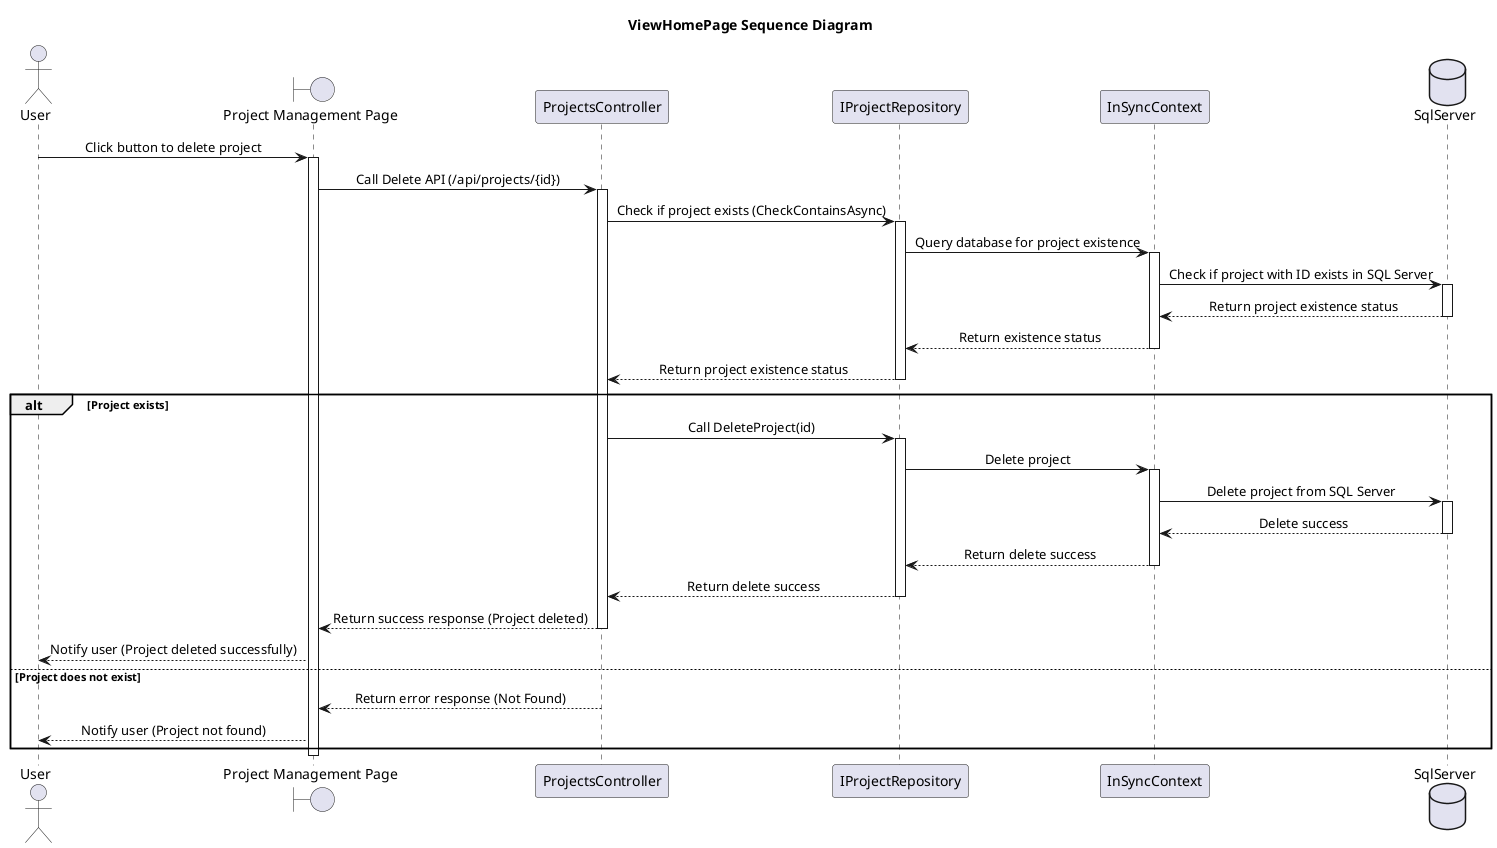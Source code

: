 @startuml ViewHomePageSequenceDiagram
skinparam classAttributeIconSize 0
skinparam SequenceMessageAlignment center
Title ViewHomePage Sequence Diagram

actor "User" as U
boundary "Project Management Page" as Hp
participant "ProjectsController" as ProController
participant "IProjectRepository" as IProRepo
participant "InSyncContext" as ISContext
database "SqlServer" as Db

U -> Hp : Click button to delete project
activate Hp

Hp -> ProController : Call Delete API (/api/projects/{id})
activate ProController

ProController -> IProRepo : Check if project exists (CheckContainsAsync)
activate IProRepo
IProRepo -> ISContext : Query database for project existence
activate ISContext
ISContext -> Db : Check if project with ID exists in SQL Server
activate Db
Db --> ISContext : Return project existence status
deactivate Db
ISContext --> IProRepo : Return existence status
deactivate ISContext
IProRepo --> ProController : Return project existence status
deactivate IProRepo

alt Project exists
    ProController -> IProRepo : Call DeleteProject(id)
    activate IProRepo
    IProRepo -> ISContext : Delete project
    activate ISContext
    ISContext -> Db : Delete project from SQL Server
    activate Db
    Db --> ISContext : Delete success
    deactivate Db
    ISContext --> IProRepo : Return delete success
    deactivate ISContext
    IProRepo --> ProController : Return delete success
    deactivate IProRepo
    ProController --> Hp : Return success response (Project deleted)
    deactivate ProController
    Hp --> U : Notify user (Project deleted successfully)
else Project does not exist
    ProController --> Hp : Return error response (Not Found)
    deactivate ProController
    Hp --> U : Notify user (Project not found)
end

deactivate Hp
@enduml
